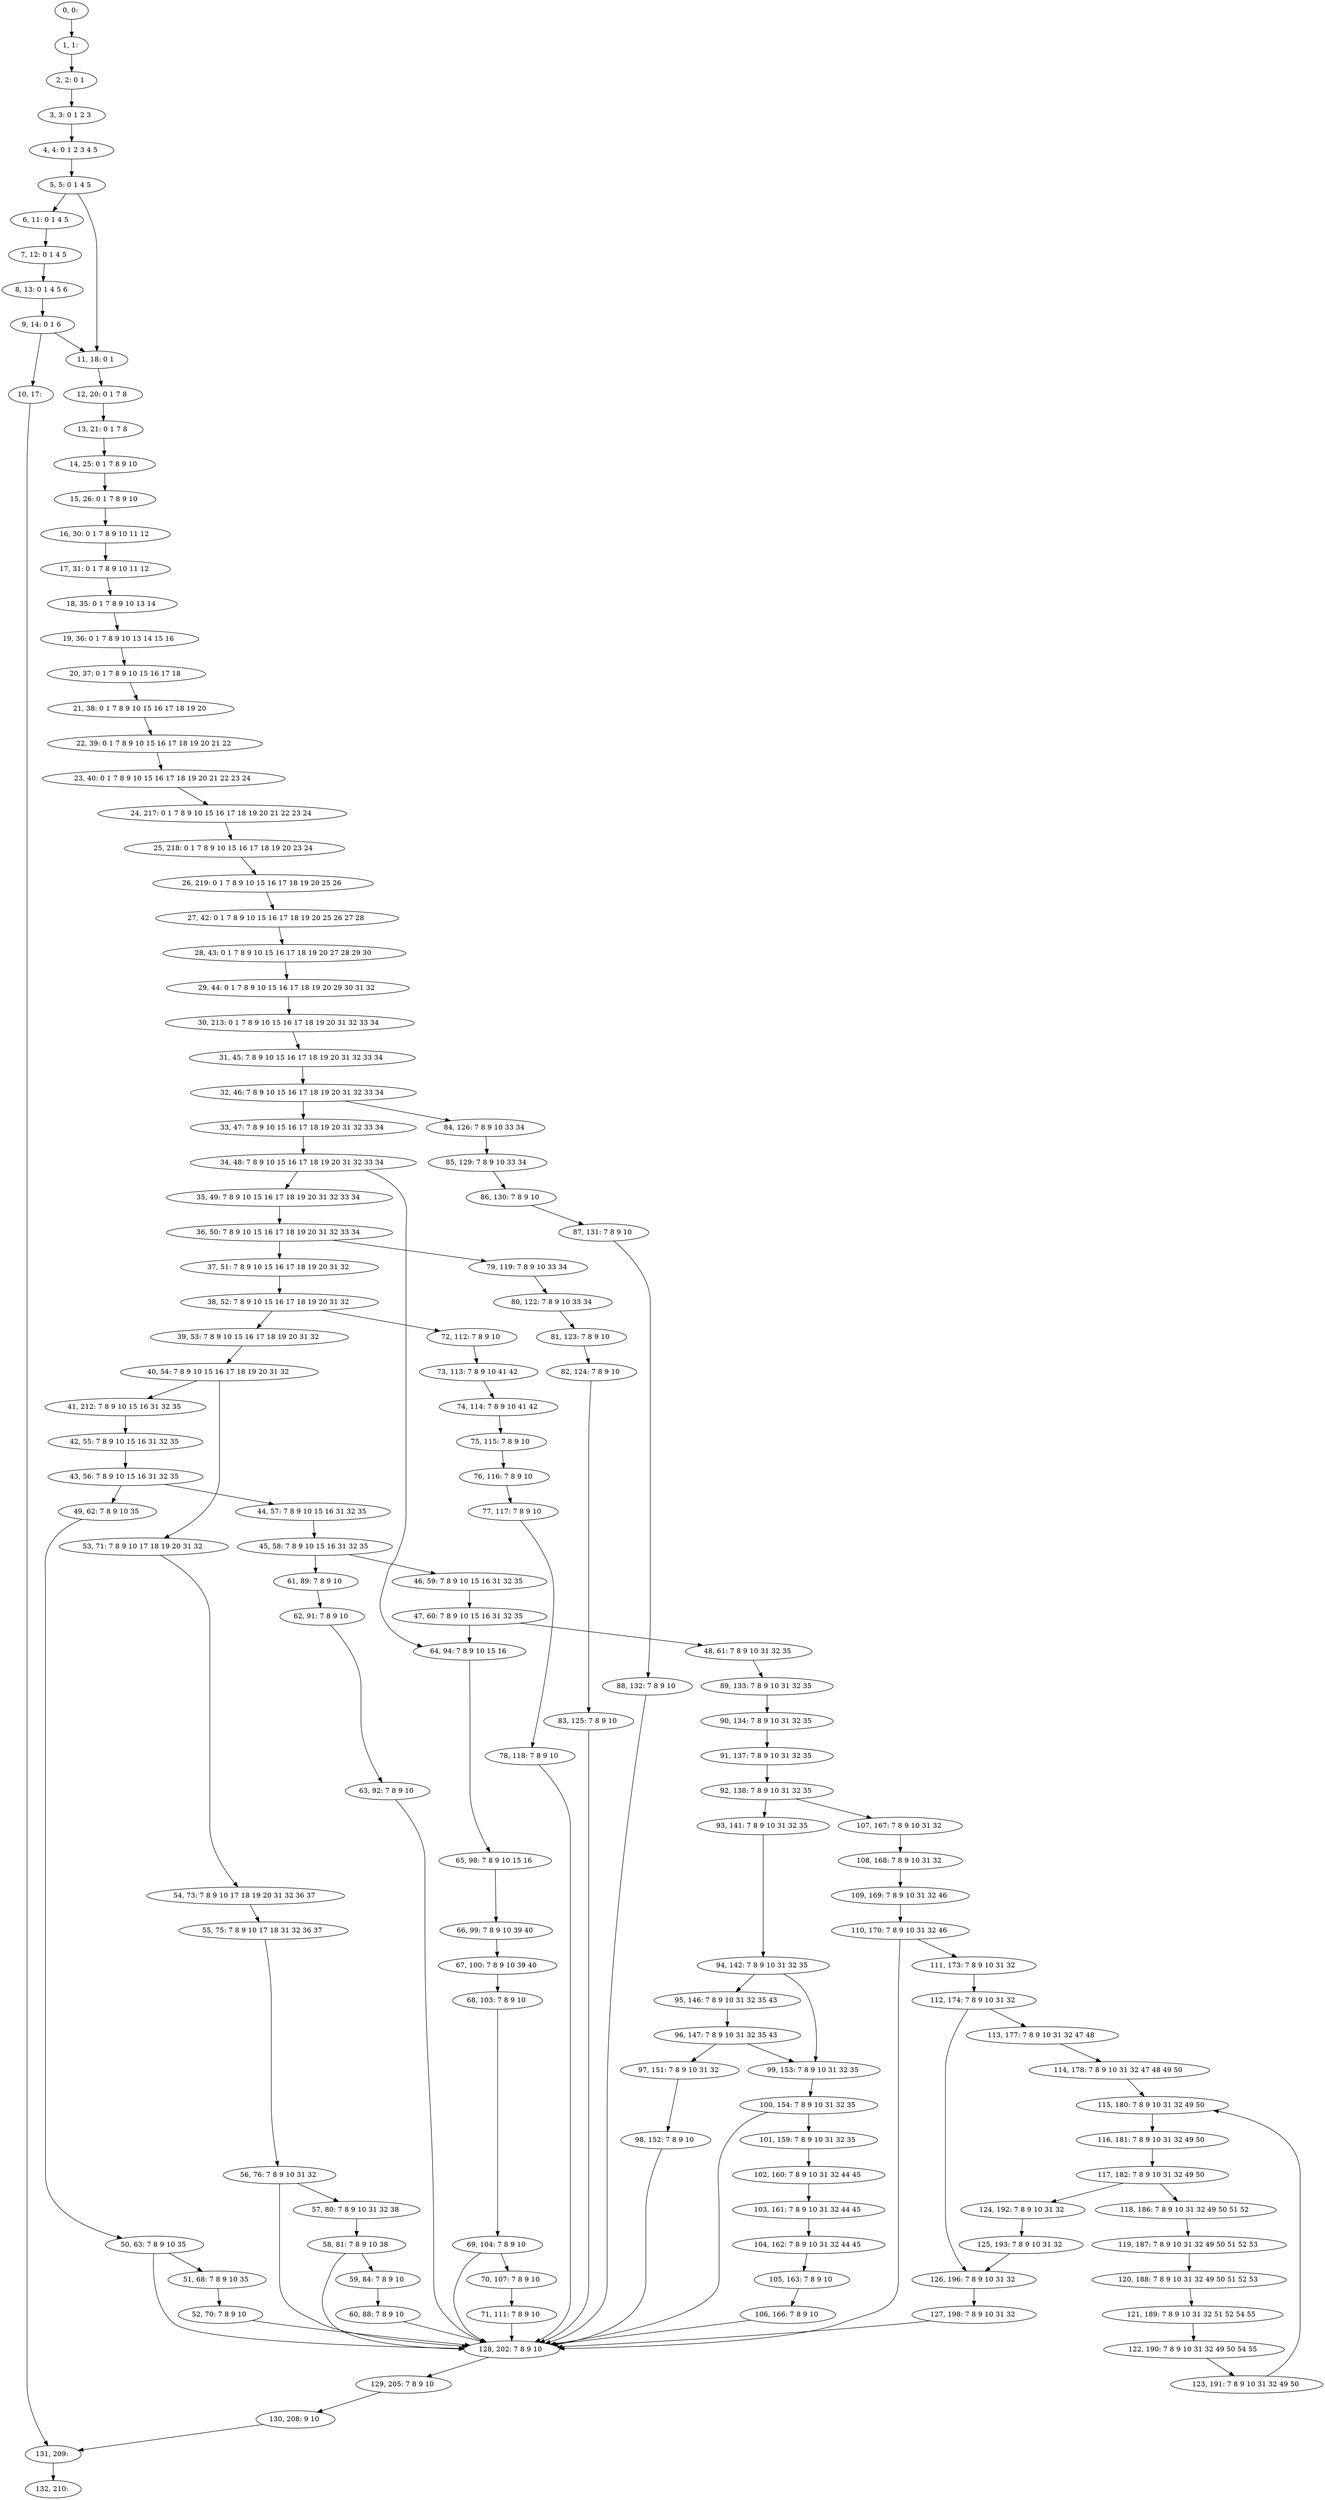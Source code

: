 digraph G {
0[label="0, 0: "];
1[label="1, 1: "];
2[label="2, 2: 0 1 "];
3[label="3, 3: 0 1 2 3 "];
4[label="4, 4: 0 1 2 3 4 5 "];
5[label="5, 5: 0 1 4 5 "];
6[label="6, 11: 0 1 4 5 "];
7[label="7, 12: 0 1 4 5 "];
8[label="8, 13: 0 1 4 5 6 "];
9[label="9, 14: 0 1 6 "];
10[label="10, 17: "];
11[label="11, 18: 0 1 "];
12[label="12, 20: 0 1 7 8 "];
13[label="13, 21: 0 1 7 8 "];
14[label="14, 25: 0 1 7 8 9 10 "];
15[label="15, 26: 0 1 7 8 9 10 "];
16[label="16, 30: 0 1 7 8 9 10 11 12 "];
17[label="17, 31: 0 1 7 8 9 10 11 12 "];
18[label="18, 35: 0 1 7 8 9 10 13 14 "];
19[label="19, 36: 0 1 7 8 9 10 13 14 15 16 "];
20[label="20, 37: 0 1 7 8 9 10 15 16 17 18 "];
21[label="21, 38: 0 1 7 8 9 10 15 16 17 18 19 20 "];
22[label="22, 39: 0 1 7 8 9 10 15 16 17 18 19 20 21 22 "];
23[label="23, 40: 0 1 7 8 9 10 15 16 17 18 19 20 21 22 23 24 "];
24[label="24, 217: 0 1 7 8 9 10 15 16 17 18 19 20 21 22 23 24 "];
25[label="25, 218: 0 1 7 8 9 10 15 16 17 18 19 20 23 24 "];
26[label="26, 219: 0 1 7 8 9 10 15 16 17 18 19 20 25 26 "];
27[label="27, 42: 0 1 7 8 9 10 15 16 17 18 19 20 25 26 27 28 "];
28[label="28, 43: 0 1 7 8 9 10 15 16 17 18 19 20 27 28 29 30 "];
29[label="29, 44: 0 1 7 8 9 10 15 16 17 18 19 20 29 30 31 32 "];
30[label="30, 213: 0 1 7 8 9 10 15 16 17 18 19 20 31 32 33 34 "];
31[label="31, 45: 7 8 9 10 15 16 17 18 19 20 31 32 33 34 "];
32[label="32, 46: 7 8 9 10 15 16 17 18 19 20 31 32 33 34 "];
33[label="33, 47: 7 8 9 10 15 16 17 18 19 20 31 32 33 34 "];
34[label="34, 48: 7 8 9 10 15 16 17 18 19 20 31 32 33 34 "];
35[label="35, 49: 7 8 9 10 15 16 17 18 19 20 31 32 33 34 "];
36[label="36, 50: 7 8 9 10 15 16 17 18 19 20 31 32 33 34 "];
37[label="37, 51: 7 8 9 10 15 16 17 18 19 20 31 32 "];
38[label="38, 52: 7 8 9 10 15 16 17 18 19 20 31 32 "];
39[label="39, 53: 7 8 9 10 15 16 17 18 19 20 31 32 "];
40[label="40, 54: 7 8 9 10 15 16 17 18 19 20 31 32 "];
41[label="41, 212: 7 8 9 10 15 16 31 32 35 "];
42[label="42, 55: 7 8 9 10 15 16 31 32 35 "];
43[label="43, 56: 7 8 9 10 15 16 31 32 35 "];
44[label="44, 57: 7 8 9 10 15 16 31 32 35 "];
45[label="45, 58: 7 8 9 10 15 16 31 32 35 "];
46[label="46, 59: 7 8 9 10 15 16 31 32 35 "];
47[label="47, 60: 7 8 9 10 15 16 31 32 35 "];
48[label="48, 61: 7 8 9 10 31 32 35 "];
49[label="49, 62: 7 8 9 10 35 "];
50[label="50, 63: 7 8 9 10 35 "];
51[label="51, 68: 7 8 9 10 35 "];
52[label="52, 70: 7 8 9 10 "];
53[label="53, 71: 7 8 9 10 17 18 19 20 31 32 "];
54[label="54, 73: 7 8 9 10 17 18 19 20 31 32 36 37 "];
55[label="55, 75: 7 8 9 10 17 18 31 32 36 37 "];
56[label="56, 76: 7 8 9 10 31 32 "];
57[label="57, 80: 7 8 9 10 31 32 38 "];
58[label="58, 81: 7 8 9 10 38 "];
59[label="59, 84: 7 8 9 10 "];
60[label="60, 88: 7 8 9 10 "];
61[label="61, 89: 7 8 9 10 "];
62[label="62, 91: 7 8 9 10 "];
63[label="63, 92: 7 8 9 10 "];
64[label="64, 94: 7 8 9 10 15 16 "];
65[label="65, 98: 7 8 9 10 15 16 "];
66[label="66, 99: 7 8 9 10 39 40 "];
67[label="67, 100: 7 8 9 10 39 40 "];
68[label="68, 103: 7 8 9 10 "];
69[label="69, 104: 7 8 9 10 "];
70[label="70, 107: 7 8 9 10 "];
71[label="71, 111: 7 8 9 10 "];
72[label="72, 112: 7 8 9 10 "];
73[label="73, 113: 7 8 9 10 41 42 "];
74[label="74, 114: 7 8 9 10 41 42 "];
75[label="75, 115: 7 8 9 10 "];
76[label="76, 116: 7 8 9 10 "];
77[label="77, 117: 7 8 9 10 "];
78[label="78, 118: 7 8 9 10 "];
79[label="79, 119: 7 8 9 10 33 34 "];
80[label="80, 122: 7 8 9 10 33 34 "];
81[label="81, 123: 7 8 9 10 "];
82[label="82, 124: 7 8 9 10 "];
83[label="83, 125: 7 8 9 10 "];
84[label="84, 126: 7 8 9 10 33 34 "];
85[label="85, 129: 7 8 9 10 33 34 "];
86[label="86, 130: 7 8 9 10 "];
87[label="87, 131: 7 8 9 10 "];
88[label="88, 132: 7 8 9 10 "];
89[label="89, 133: 7 8 9 10 31 32 35 "];
90[label="90, 134: 7 8 9 10 31 32 35 "];
91[label="91, 137: 7 8 9 10 31 32 35 "];
92[label="92, 138: 7 8 9 10 31 32 35 "];
93[label="93, 141: 7 8 9 10 31 32 35 "];
94[label="94, 142: 7 8 9 10 31 32 35 "];
95[label="95, 146: 7 8 9 10 31 32 35 43 "];
96[label="96, 147: 7 8 9 10 31 32 35 43 "];
97[label="97, 151: 7 8 9 10 31 32 "];
98[label="98, 152: 7 8 9 10 "];
99[label="99, 153: 7 8 9 10 31 32 35 "];
100[label="100, 154: 7 8 9 10 31 32 35 "];
101[label="101, 159: 7 8 9 10 31 32 35 "];
102[label="102, 160: 7 8 9 10 31 32 44 45 "];
103[label="103, 161: 7 8 9 10 31 32 44 45 "];
104[label="104, 162: 7 8 9 10 31 32 44 45 "];
105[label="105, 163: 7 8 9 10 "];
106[label="106, 166: 7 8 9 10 "];
107[label="107, 167: 7 8 9 10 31 32 "];
108[label="108, 168: 7 8 9 10 31 32 "];
109[label="109, 169: 7 8 9 10 31 32 46 "];
110[label="110, 170: 7 8 9 10 31 32 46 "];
111[label="111, 173: 7 8 9 10 31 32 "];
112[label="112, 174: 7 8 9 10 31 32 "];
113[label="113, 177: 7 8 9 10 31 32 47 48 "];
114[label="114, 178: 7 8 9 10 31 32 47 48 49 50 "];
115[label="115, 180: 7 8 9 10 31 32 49 50 "];
116[label="116, 181: 7 8 9 10 31 32 49 50 "];
117[label="117, 182: 7 8 9 10 31 32 49 50 "];
118[label="118, 186: 7 8 9 10 31 32 49 50 51 52 "];
119[label="119, 187: 7 8 9 10 31 32 49 50 51 52 53 "];
120[label="120, 188: 7 8 9 10 31 32 49 50 51 52 53 "];
121[label="121, 189: 7 8 9 10 31 32 51 52 54 55 "];
122[label="122, 190: 7 8 9 10 31 32 49 50 54 55 "];
123[label="123, 191: 7 8 9 10 31 32 49 50 "];
124[label="124, 192: 7 8 9 10 31 32 "];
125[label="125, 193: 7 8 9 10 31 32 "];
126[label="126, 196: 7 8 9 10 31 32 "];
127[label="127, 198: 7 8 9 10 31 32 "];
128[label="128, 202: 7 8 9 10 "];
129[label="129, 205: 7 8 9 10 "];
130[label="130, 208: 9 10 "];
131[label="131, 209: "];
132[label="132, 210: "];
0->1 ;
1->2 ;
2->3 ;
3->4 ;
4->5 ;
5->6 ;
5->11 ;
6->7 ;
7->8 ;
8->9 ;
9->10 ;
9->11 ;
10->131 ;
11->12 ;
12->13 ;
13->14 ;
14->15 ;
15->16 ;
16->17 ;
17->18 ;
18->19 ;
19->20 ;
20->21 ;
21->22 ;
22->23 ;
23->24 ;
24->25 ;
25->26 ;
26->27 ;
27->28 ;
28->29 ;
29->30 ;
30->31 ;
31->32 ;
32->33 ;
32->84 ;
33->34 ;
34->35 ;
34->64 ;
35->36 ;
36->37 ;
36->79 ;
37->38 ;
38->39 ;
38->72 ;
39->40 ;
40->41 ;
40->53 ;
41->42 ;
42->43 ;
43->44 ;
43->49 ;
44->45 ;
45->46 ;
45->61 ;
46->47 ;
47->48 ;
47->64 ;
48->89 ;
49->50 ;
50->51 ;
50->128 ;
51->52 ;
52->128 ;
53->54 ;
54->55 ;
55->56 ;
56->57 ;
56->128 ;
57->58 ;
58->59 ;
58->128 ;
59->60 ;
60->128 ;
61->62 ;
62->63 ;
63->128 ;
64->65 ;
65->66 ;
66->67 ;
67->68 ;
68->69 ;
69->70 ;
69->128 ;
70->71 ;
71->128 ;
72->73 ;
73->74 ;
74->75 ;
75->76 ;
76->77 ;
77->78 ;
78->128 ;
79->80 ;
80->81 ;
81->82 ;
82->83 ;
83->128 ;
84->85 ;
85->86 ;
86->87 ;
87->88 ;
88->128 ;
89->90 ;
90->91 ;
91->92 ;
92->93 ;
92->107 ;
93->94 ;
94->95 ;
94->99 ;
95->96 ;
96->97 ;
96->99 ;
97->98 ;
98->128 ;
99->100 ;
100->101 ;
100->128 ;
101->102 ;
102->103 ;
103->104 ;
104->105 ;
105->106 ;
106->128 ;
107->108 ;
108->109 ;
109->110 ;
110->111 ;
110->128 ;
111->112 ;
112->113 ;
112->126 ;
113->114 ;
114->115 ;
115->116 ;
116->117 ;
117->118 ;
117->124 ;
118->119 ;
119->120 ;
120->121 ;
121->122 ;
122->123 ;
123->115 ;
124->125 ;
125->126 ;
126->127 ;
127->128 ;
128->129 ;
129->130 ;
130->131 ;
131->132 ;
}
